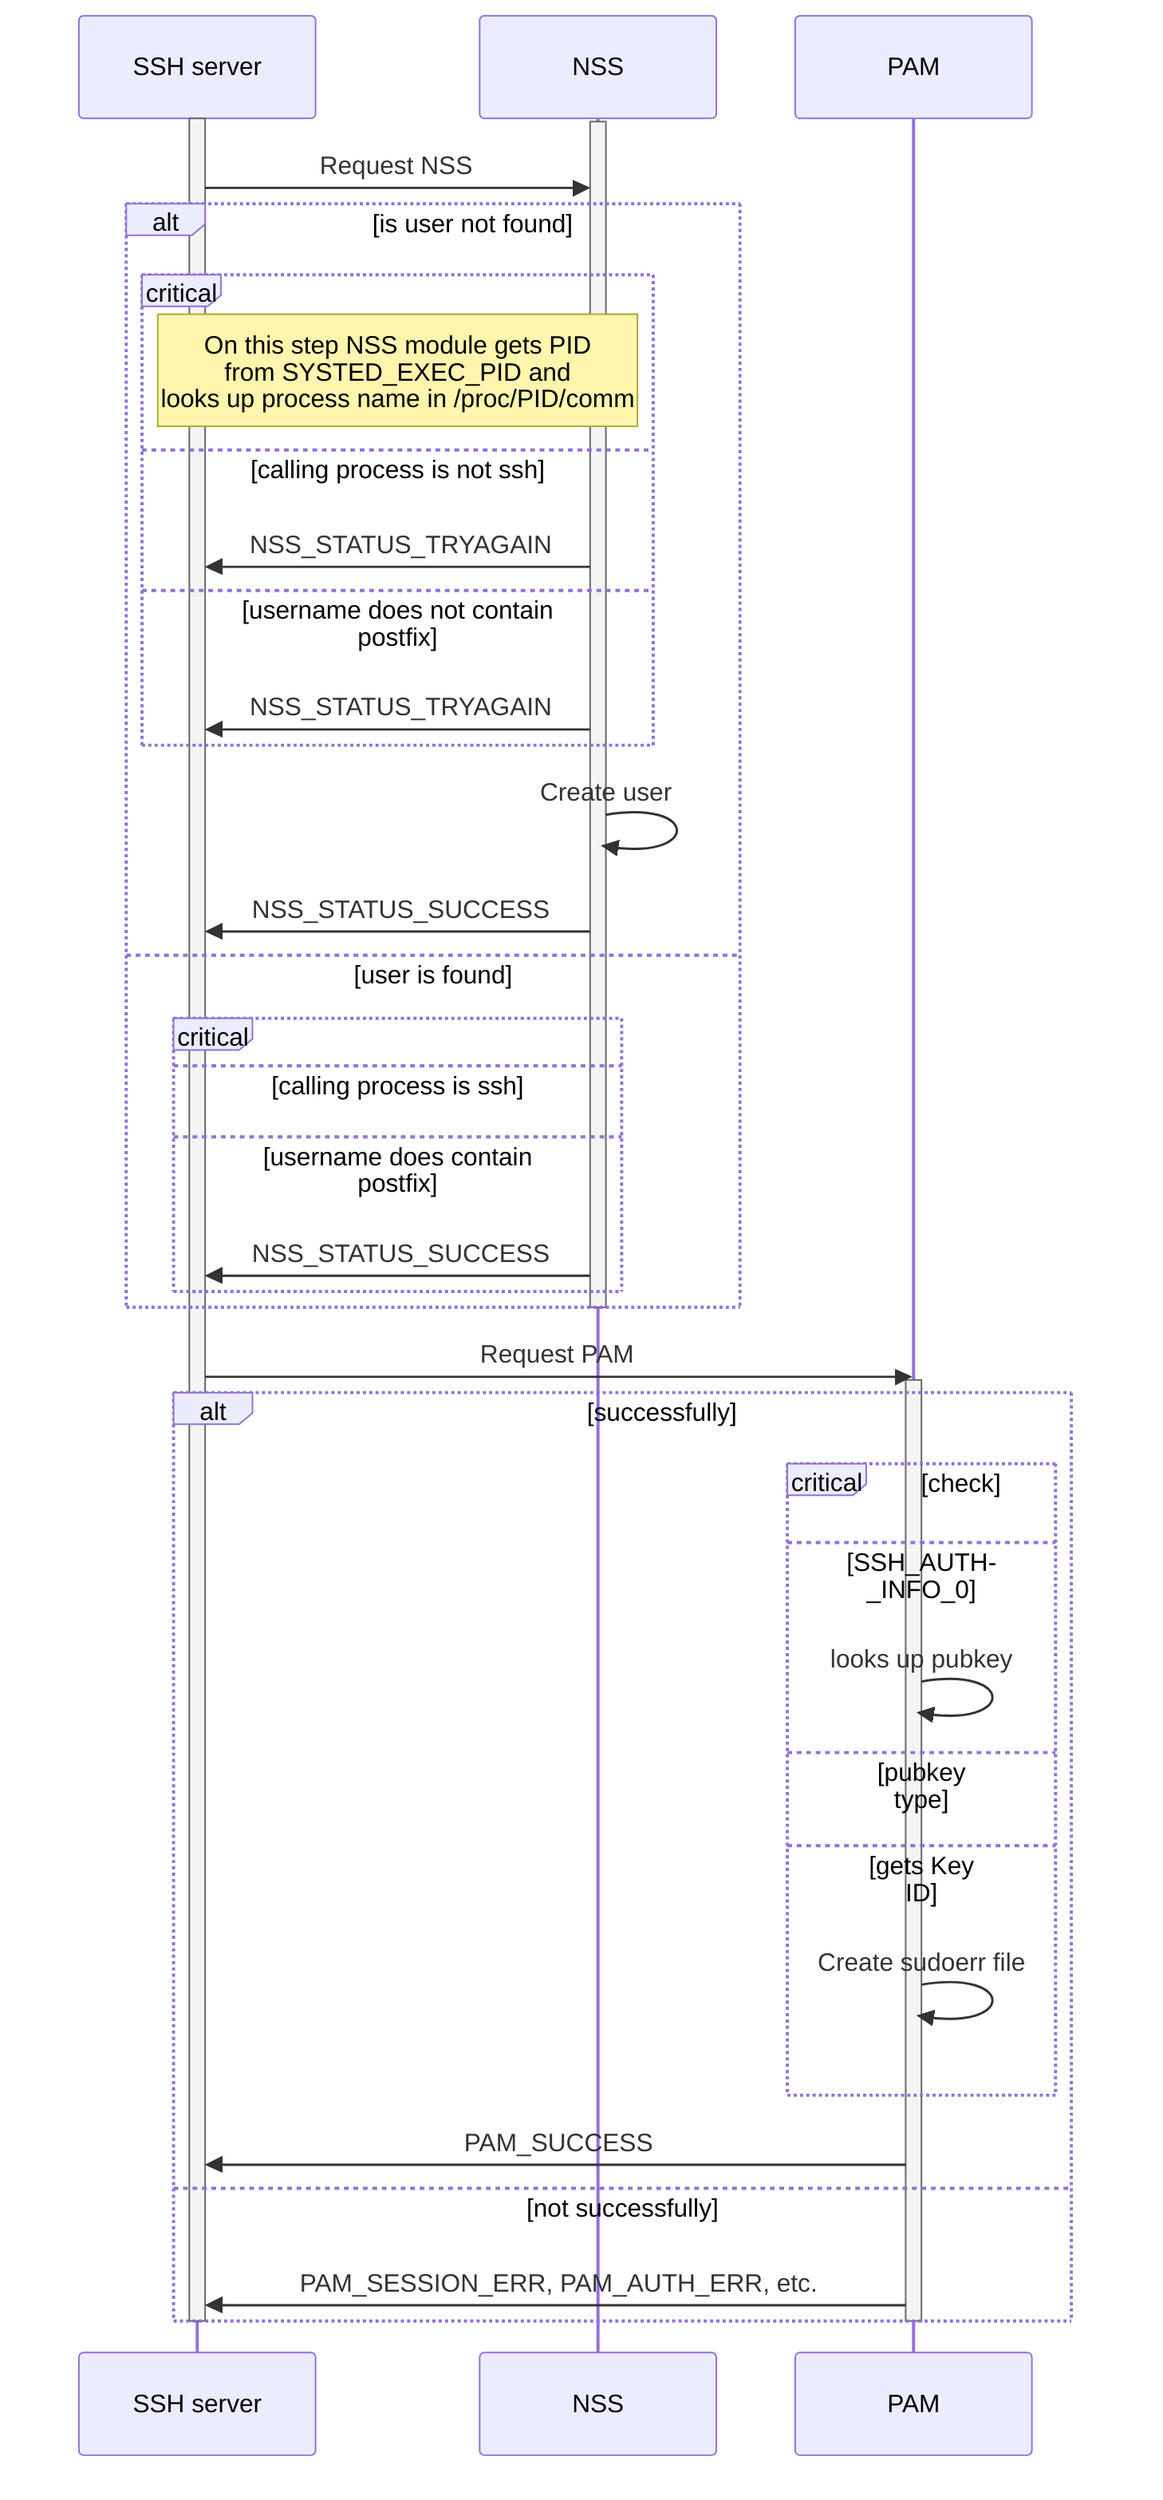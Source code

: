 sequenceDiagram
    participant s as SSH server
    participant n as NSS
    participant p as PAM
    activate s
    activate n
    s ->> n: Request NSS
    alt is user not found
        critical
            Note over s, n: On this step NSS module gets PID <br/>from SYSTED_EXEC_PID and <br/>looks up process name in /proc/PID/comm
            option calling process is not ssh
                n ->> s: NSS_STATUS_TRYAGAIN
            option username does not contain postfix
                n ->> s: NSS_STATUS_TRYAGAIN
        end
        n ->> n: Create user
        n ->> s: NSS_STATUS_SUCCESS
    else user is found
        critical
            option calling process is ssh
            option username does contain postfix
                n ->> s: NSS_STATUS_SUCCESS
        end
    end
    deactivate n
    s->>p: Request PAM
    activate p
    alt successfully
        critical check
        option SSH_AUTH_INFO_0
            p ->> p: looks up pubkey
        option pubkey type
        option gets Key ID
            p->> p: Create sudoerr file
        end
        p->>s:PAM_SUCCESS
    else not successfully
        p->>s: PAM_SESSION_ERR, PAM_AUTH_ERR, etc.
    end
    deactivate p
    deactivate s